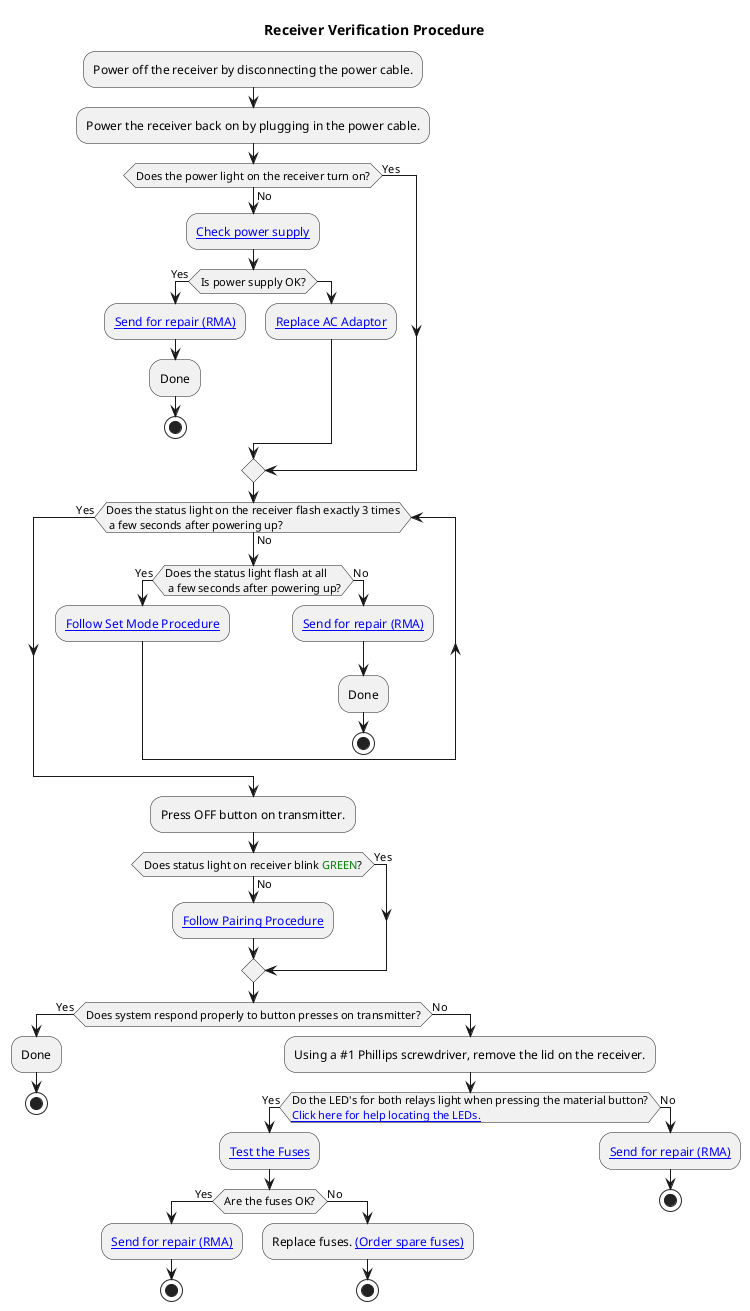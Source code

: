 @startuml
title Receiver Verification Procedure
:Power off the receiver by disconnecting the power cable.;
:Power the receiver back on by plugging in the power cable.;
if (Does the power light on the receiver turn on?) then (Yes)
else (No)
    :[[powersupply.html Check power supply]];
    if (Is power supply OK?) then (Yes)
        :[[http://rfhero.com/request-rma.php Send for repair (RMA)]];
        :Done;
        stop
    else
        :[[https://www.rfhero.net/accessories Replace AC Adaptor]];
    endif

endif
while (Does the status light on the receiver flash exactly 3 times\n a few seconds after powering up?) is (No)
    if (Does the status light flash at all\n a few seconds after powering up?) then (Yes)
        :[[mode.html Follow Set Mode Procedure]];
    else (No)
        :[[http://rfhero.com/request-rma.php Send for repair (RMA)]];
        :Done;
        stop
    endif
endwhile (Yes)
:Press OFF button on transmitter.;
if (Does status light on receiver blink <color:green>GREEN</color>?) then (Yes)
else (No)
    :[[learn.html Follow Pairing Procedure]];
endif
if (Does system respond properly to button presses on transmitter?) then (Yes)
    :Done;
    stop
else (No)
    :Using a #1 Phillips screwdriver, remove the lid on the receiver.;
    if (Do the LED's for both relays light when pressing the material button?\n[[rx_components.jpg Click here for help locating the LEDs.]]) then (Yes)
        :[[fusetest.html Test the Fuses]];
        if (Are the fuses OK?) then (Yes)
            :[[http://rfhero.com/request-rma.php Send for repair (RMA)]];
            stop
        else (No)
            :Replace fuses. [[https://www.rfhero.net/accessories (Order spare fuses)]];
            stop
        endif
    else (No)
        :[[http://rfhero.com/request-rma.php Send for repair (RMA)]];
        stop
    endif
endif

@enduml
